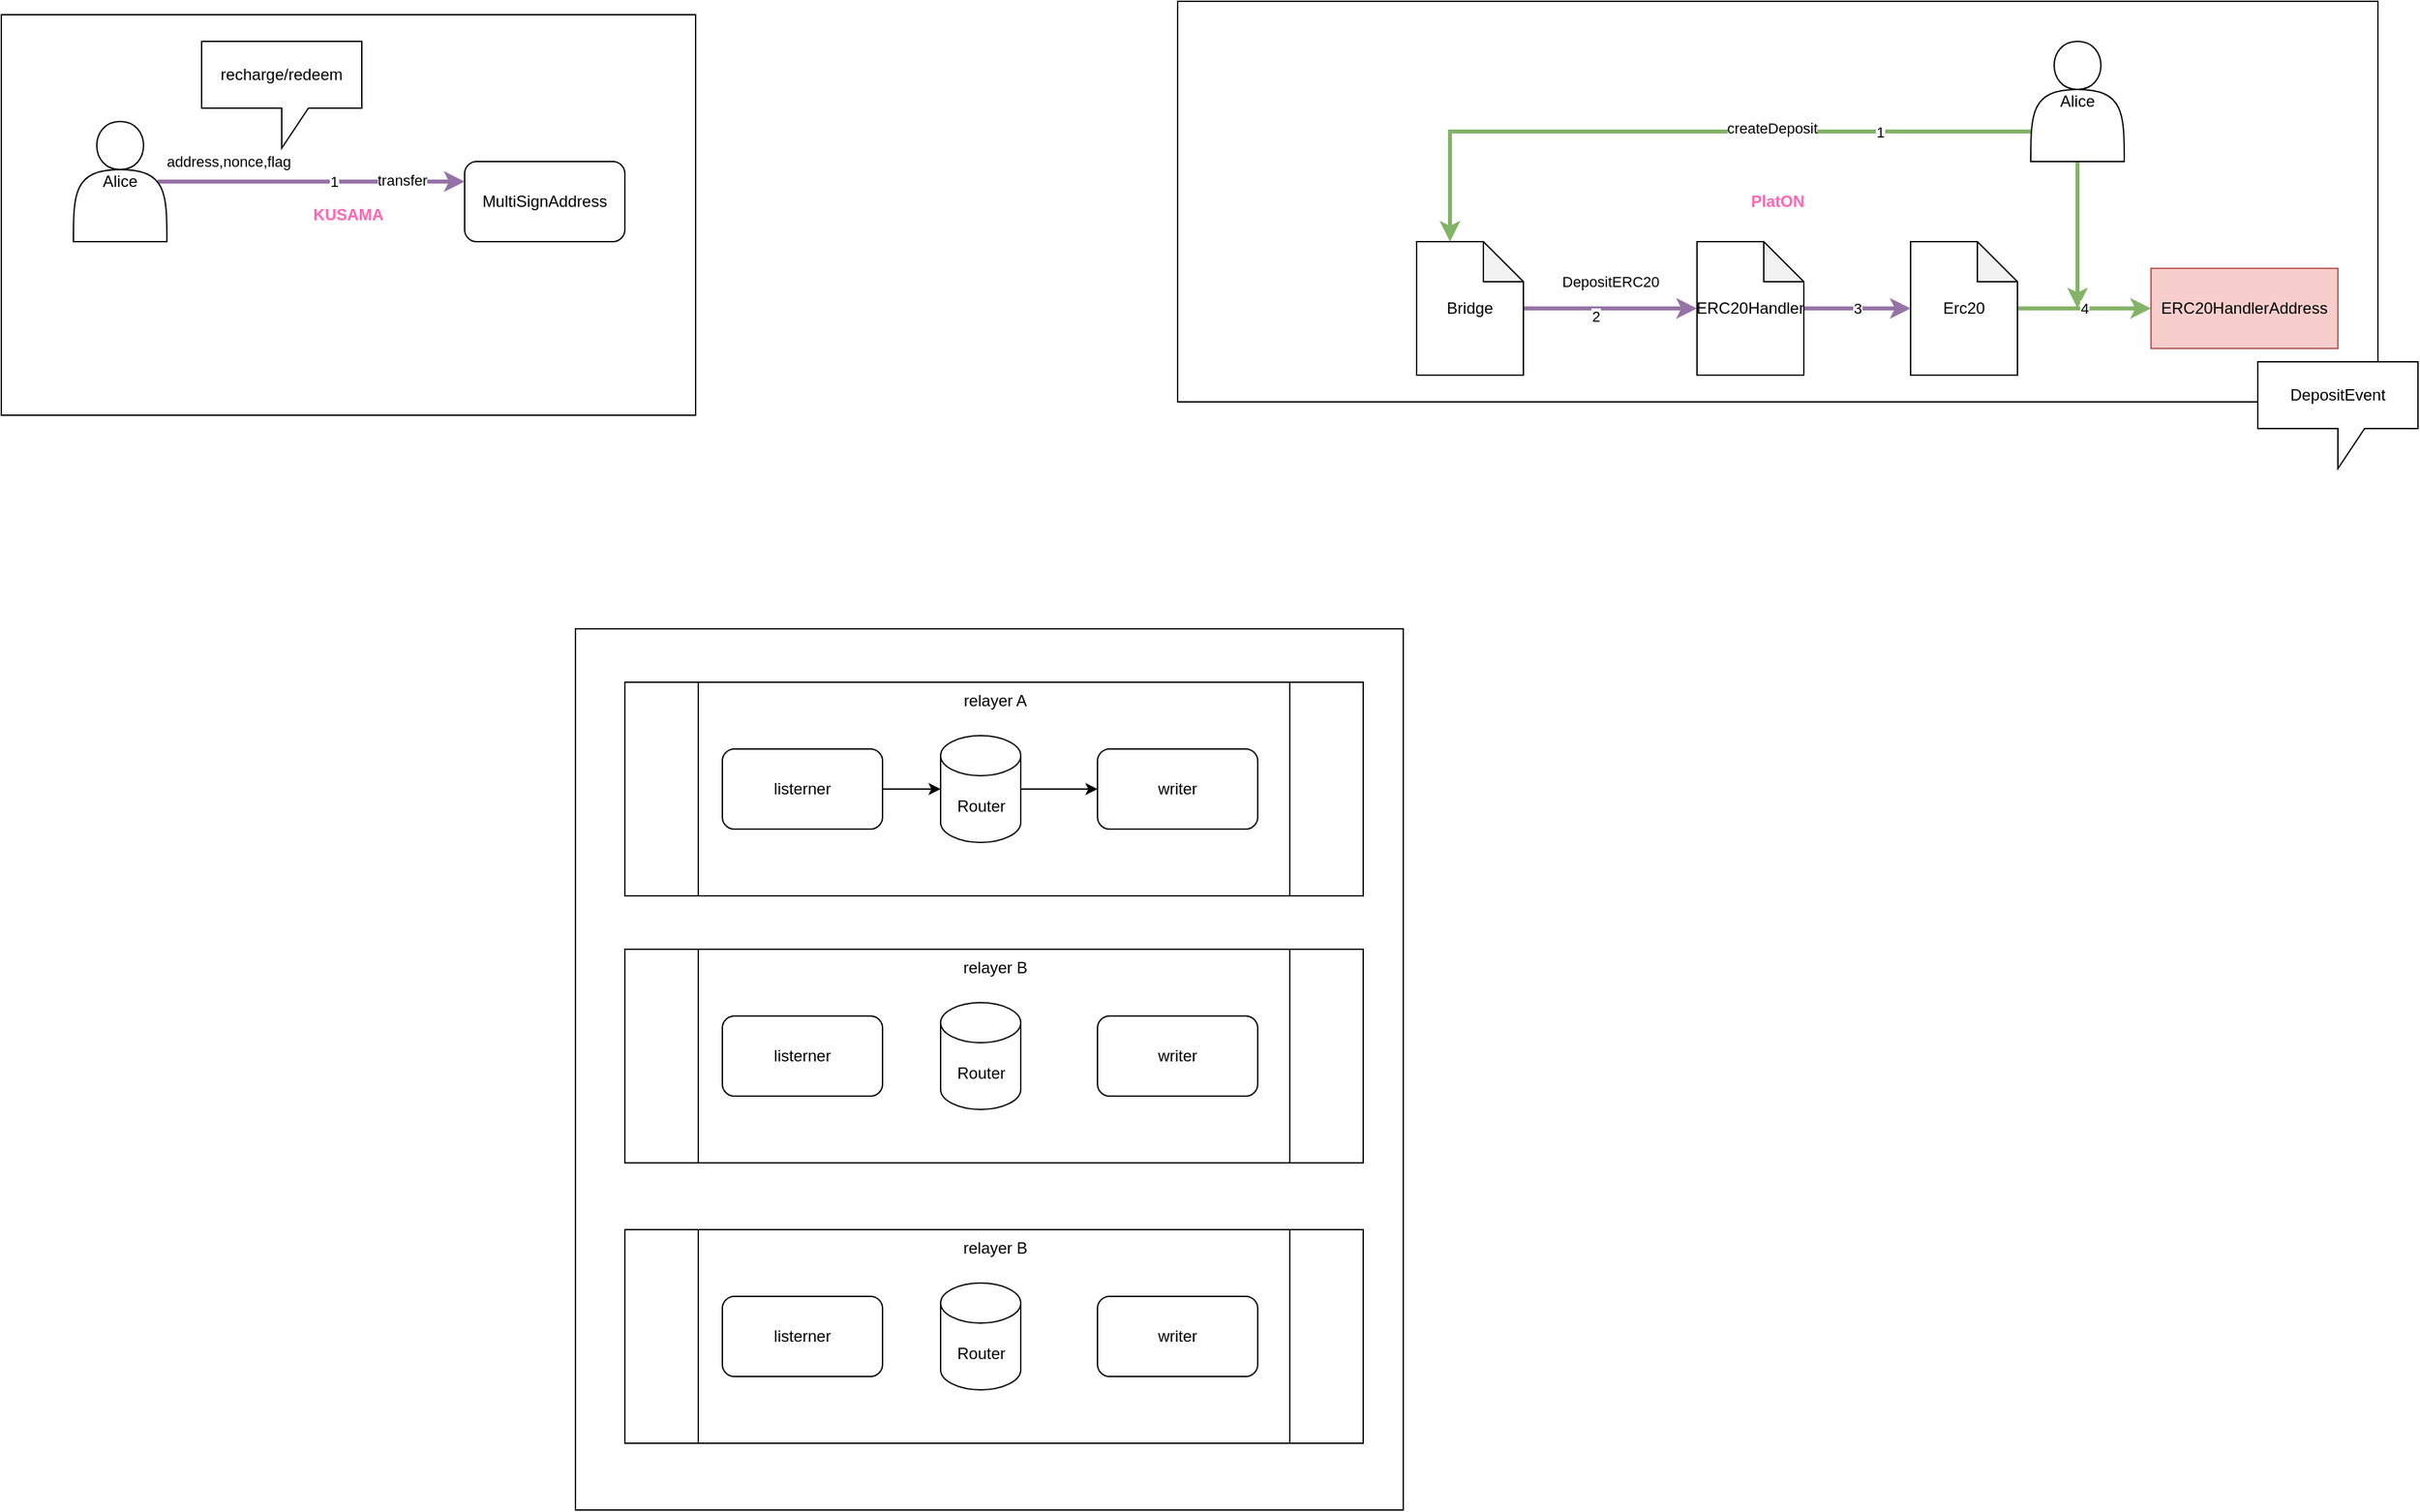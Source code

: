 <mxfile version="14.2.9" type="github">
  <diagram id="x34OSf49trFa9tegehAC" name="Page-1">
    <mxGraphModel dx="1271" dy="756" grid="1" gridSize="10" guides="1" tooltips="1" connect="1" arrows="1" fold="1" page="1" pageScale="1" pageWidth="827" pageHeight="1169" math="0" shadow="0">
      <root>
        <mxCell id="0" />
        <mxCell id="1" parent="0" />
        <mxCell id="TqZ2MGkL9OgCkGyU2h-A-1" value="" style="rounded=0;whiteSpace=wrap;html=1;" vertex="1" parent="1">
          <mxGeometry x="790" y="610" width="620" height="660" as="geometry" />
        </mxCell>
        <mxCell id="TqZ2MGkL9OgCkGyU2h-A-2" value="&lt;b&gt;&lt;font color=&quot;#ff66b3&quot;&gt;KUSAMA&lt;/font&gt;&lt;/b&gt;" style="rounded=0;whiteSpace=wrap;html=1;" vertex="1" parent="1">
          <mxGeometry x="360" y="150" width="520" height="300" as="geometry" />
        </mxCell>
        <mxCell id="TqZ2MGkL9OgCkGyU2h-A-3" value="MultiSignAddress" style="rounded=1;whiteSpace=wrap;html=1;" vertex="1" parent="1">
          <mxGeometry x="707" y="260" width="120" height="60" as="geometry" />
        </mxCell>
        <mxCell id="TqZ2MGkL9OgCkGyU2h-A-4" style="rounded=0;orthogonalLoop=1;jettySize=auto;html=1;exitX=0.9;exitY=0.5;exitDx=0;exitDy=0;exitPerimeter=0;entryX=0;entryY=0.25;entryDx=0;entryDy=0;fillColor=#e1d5e7;strokeColor=#9673a6;strokeWidth=3;" edge="1" parent="1" source="TqZ2MGkL9OgCkGyU2h-A-17" target="TqZ2MGkL9OgCkGyU2h-A-3">
          <mxGeometry relative="1" as="geometry">
            <mxPoint x="350" y="270" as="sourcePoint" />
            <mxPoint x="710" y="290" as="targetPoint" />
          </mxGeometry>
        </mxCell>
        <mxCell id="TqZ2MGkL9OgCkGyU2h-A-5" value="transfer" style="edgeLabel;html=1;align=center;verticalAlign=middle;resizable=0;points=[];" vertex="1" connectable="0" parent="TqZ2MGkL9OgCkGyU2h-A-4">
          <mxGeometry x="0.129" y="1" relative="1" as="geometry">
            <mxPoint x="53" as="offset" />
          </mxGeometry>
        </mxCell>
        <mxCell id="TqZ2MGkL9OgCkGyU2h-A-6" value="address,nonce,flag" style="edgeLabel;html=1;align=center;verticalAlign=middle;resizable=0;points=[];" vertex="1" connectable="0" parent="TqZ2MGkL9OgCkGyU2h-A-4">
          <mxGeometry x="-0.844" y="3" relative="1" as="geometry">
            <mxPoint x="35" y="-12" as="offset" />
          </mxGeometry>
        </mxCell>
        <mxCell id="TqZ2MGkL9OgCkGyU2h-A-7" value="1" style="edgeLabel;html=1;align=center;verticalAlign=middle;resizable=0;points=[];" vertex="1" connectable="0" parent="TqZ2MGkL9OgCkGyU2h-A-4">
          <mxGeometry x="0.148" relative="1" as="geometry">
            <mxPoint as="offset" />
          </mxGeometry>
        </mxCell>
        <mxCell id="TqZ2MGkL9OgCkGyU2h-A-8" value="relayer A&lt;br&gt;" style="shape=process;whiteSpace=wrap;html=1;backgroundOutline=1;align=center;verticalAlign=top;" vertex="1" parent="1">
          <mxGeometry x="827" y="650" width="553" height="160" as="geometry" />
        </mxCell>
        <mxCell id="TqZ2MGkL9OgCkGyU2h-A-9" style="edgeStyle=orthogonalEdgeStyle;rounded=0;orthogonalLoop=1;jettySize=auto;html=1;exitX=1;exitY=0.5;exitDx=0;exitDy=0;exitPerimeter=0;entryX=0;entryY=0.5;entryDx=0;entryDy=0;" edge="1" parent="1" source="TqZ2MGkL9OgCkGyU2h-A-10" target="TqZ2MGkL9OgCkGyU2h-A-16">
          <mxGeometry relative="1" as="geometry" />
        </mxCell>
        <mxCell id="TqZ2MGkL9OgCkGyU2h-A-10" value="Router" style="shape=cylinder3;whiteSpace=wrap;html=1;boundedLbl=1;backgroundOutline=1;size=15;align=center;" vertex="1" parent="1">
          <mxGeometry x="1063.5" y="690" width="60" height="80" as="geometry" />
        </mxCell>
        <mxCell id="TqZ2MGkL9OgCkGyU2h-A-11" style="edgeStyle=orthogonalEdgeStyle;rounded=0;orthogonalLoop=1;jettySize=auto;html=1;exitX=1;exitY=0.5;exitDx=0;exitDy=0;entryX=0;entryY=0.5;entryDx=0;entryDy=0;entryPerimeter=0;" edge="1" parent="1" source="TqZ2MGkL9OgCkGyU2h-A-12" target="TqZ2MGkL9OgCkGyU2h-A-10">
          <mxGeometry relative="1" as="geometry" />
        </mxCell>
        <mxCell id="TqZ2MGkL9OgCkGyU2h-A-12" value="listerner" style="rounded=1;whiteSpace=wrap;html=1;align=center;" vertex="1" parent="1">
          <mxGeometry x="900" y="700" width="120" height="60" as="geometry" />
        </mxCell>
        <mxCell id="TqZ2MGkL9OgCkGyU2h-A-16" value="writer" style="rounded=1;whiteSpace=wrap;html=1;align=center;" vertex="1" parent="1">
          <mxGeometry x="1181" y="700" width="120" height="60" as="geometry" />
        </mxCell>
        <mxCell id="TqZ2MGkL9OgCkGyU2h-A-17" value="Alice" style="shape=actor;whiteSpace=wrap;html=1;align=center;" vertex="1" parent="1">
          <mxGeometry x="414" y="230" width="70" height="90" as="geometry" />
        </mxCell>
        <mxCell id="TqZ2MGkL9OgCkGyU2h-A-18" value="&lt;b&gt;&lt;font color=&quot;#ff66b3&quot;&gt;PlatON&lt;/font&gt;&lt;/b&gt;" style="rounded=0;whiteSpace=wrap;html=1;" vertex="1" parent="1">
          <mxGeometry x="1241" y="140" width="899" height="300" as="geometry" />
        </mxCell>
        <mxCell id="TqZ2MGkL9OgCkGyU2h-A-51" style="rounded=0;orthogonalLoop=1;jettySize=auto;html=1;exitX=0;exitY=0.75;exitDx=0;exitDy=0;entryX=0;entryY=0;entryDx=25;entryDy=0;entryPerimeter=0;fillColor=#d5e8d4;strokeColor=#82b366;strokeWidth=3;edgeStyle=orthogonalEdgeStyle;" edge="1" parent="1" source="TqZ2MGkL9OgCkGyU2h-A-21" target="TqZ2MGkL9OgCkGyU2h-A-37">
          <mxGeometry relative="1" as="geometry" />
        </mxCell>
        <mxCell id="TqZ2MGkL9OgCkGyU2h-A-52" value="createDeposit" style="edgeLabel;html=1;align=center;verticalAlign=middle;resizable=0;points=[];" vertex="1" connectable="0" parent="TqZ2MGkL9OgCkGyU2h-A-51">
          <mxGeometry x="-0.25" y="-3" relative="1" as="geometry">
            <mxPoint as="offset" />
          </mxGeometry>
        </mxCell>
        <mxCell id="TqZ2MGkL9OgCkGyU2h-A-56" value="1" style="edgeLabel;html=1;align=center;verticalAlign=middle;resizable=0;points=[];" vertex="1" connectable="0" parent="TqZ2MGkL9OgCkGyU2h-A-51">
          <mxGeometry x="-0.561" relative="1" as="geometry">
            <mxPoint as="offset" />
          </mxGeometry>
        </mxCell>
        <mxCell id="TqZ2MGkL9OgCkGyU2h-A-58" style="edgeStyle=none;rounded=0;orthogonalLoop=1;jettySize=auto;html=1;exitX=0.5;exitY=1;exitDx=0;exitDy=0;strokeWidth=3;fillColor=#d5e8d4;strokeColor=#82b366;" edge="1" parent="1" source="TqZ2MGkL9OgCkGyU2h-A-21">
          <mxGeometry relative="1" as="geometry">
            <mxPoint x="1915" y="370" as="targetPoint" />
          </mxGeometry>
        </mxCell>
        <mxCell id="TqZ2MGkL9OgCkGyU2h-A-21" value="Alice" style="shape=actor;whiteSpace=wrap;html=1;align=center;" vertex="1" parent="1">
          <mxGeometry x="1880" y="170" width="70" height="90" as="geometry" />
        </mxCell>
        <mxCell id="TqZ2MGkL9OgCkGyU2h-A-22" value="relayer B" style="shape=process;whiteSpace=wrap;html=1;backgroundOutline=1;align=center;verticalAlign=top;" vertex="1" parent="1">
          <mxGeometry x="827" y="850" width="553" height="160" as="geometry" />
        </mxCell>
        <mxCell id="TqZ2MGkL9OgCkGyU2h-A-23" value="Router" style="shape=cylinder3;whiteSpace=wrap;html=1;boundedLbl=1;backgroundOutline=1;size=15;align=center;" vertex="1" parent="1">
          <mxGeometry x="1063.5" y="890" width="60" height="80" as="geometry" />
        </mxCell>
        <mxCell id="TqZ2MGkL9OgCkGyU2h-A-24" value="listerner" style="rounded=1;whiteSpace=wrap;html=1;align=center;" vertex="1" parent="1">
          <mxGeometry x="900" y="900" width="120" height="60" as="geometry" />
        </mxCell>
        <mxCell id="TqZ2MGkL9OgCkGyU2h-A-27" value="writer" style="rounded=1;whiteSpace=wrap;html=1;align=center;" vertex="1" parent="1">
          <mxGeometry x="1181" y="900" width="120" height="60" as="geometry" />
        </mxCell>
        <mxCell id="TqZ2MGkL9OgCkGyU2h-A-28" value="relayer B" style="shape=process;whiteSpace=wrap;html=1;backgroundOutline=1;align=center;verticalAlign=top;" vertex="1" parent="1">
          <mxGeometry x="827" y="1060" width="553" height="160" as="geometry" />
        </mxCell>
        <mxCell id="TqZ2MGkL9OgCkGyU2h-A-29" value="Router" style="shape=cylinder3;whiteSpace=wrap;html=1;boundedLbl=1;backgroundOutline=1;size=15;align=center;" vertex="1" parent="1">
          <mxGeometry x="1063.5" y="1100" width="60" height="80" as="geometry" />
        </mxCell>
        <mxCell id="TqZ2MGkL9OgCkGyU2h-A-30" value="listerner" style="rounded=1;whiteSpace=wrap;html=1;align=center;" vertex="1" parent="1">
          <mxGeometry x="900" y="1110" width="120" height="60" as="geometry" />
        </mxCell>
        <mxCell id="TqZ2MGkL9OgCkGyU2h-A-35" value="writer" style="rounded=1;whiteSpace=wrap;html=1;align=center;" vertex="1" parent="1">
          <mxGeometry x="1181" y="1110" width="120" height="60" as="geometry" />
        </mxCell>
        <mxCell id="TqZ2MGkL9OgCkGyU2h-A-36" value="DepositERC20" style="edgeStyle=orthogonalEdgeStyle;rounded=0;orthogonalLoop=1;jettySize=auto;html=1;fillColor=#e1d5e7;strokeColor=#9673a6;strokeWidth=3;entryX=0;entryY=0.5;entryDx=0;entryDy=0;entryPerimeter=0;" edge="1" parent="1" source="TqZ2MGkL9OgCkGyU2h-A-37" target="TqZ2MGkL9OgCkGyU2h-A-44">
          <mxGeometry y="20" relative="1" as="geometry">
            <Array as="points" />
            <mxPoint as="offset" />
            <mxPoint x="1580" y="370" as="targetPoint" />
          </mxGeometry>
        </mxCell>
        <mxCell id="TqZ2MGkL9OgCkGyU2h-A-57" value="2" style="edgeLabel;html=1;align=center;verticalAlign=middle;resizable=0;points=[];" vertex="1" connectable="0" parent="TqZ2MGkL9OgCkGyU2h-A-36">
          <mxGeometry x="-0.169" y="-6" relative="1" as="geometry">
            <mxPoint as="offset" />
          </mxGeometry>
        </mxCell>
        <mxCell id="TqZ2MGkL9OgCkGyU2h-A-37" value="Bridge" style="shape=note;whiteSpace=wrap;html=1;backgroundOutline=1;darkOpacity=0.05;align=center;" vertex="1" parent="1">
          <mxGeometry x="1420" y="320" width="80" height="100" as="geometry" />
        </mxCell>
        <mxCell id="TqZ2MGkL9OgCkGyU2h-A-43" value="3" style="edgeStyle=orthogonalEdgeStyle;rounded=0;orthogonalLoop=1;jettySize=auto;html=1;strokeWidth=3;fillColor=#e1d5e7;strokeColor=#9673a6;" edge="1" parent="1" source="TqZ2MGkL9OgCkGyU2h-A-44" target="TqZ2MGkL9OgCkGyU2h-A-45">
          <mxGeometry relative="1" as="geometry">
            <Array as="points">
              <mxPoint x="1750" y="370" />
              <mxPoint x="1750" y="370" />
            </Array>
          </mxGeometry>
        </mxCell>
        <mxCell id="TqZ2MGkL9OgCkGyU2h-A-44" value="ERC20Handler" style="shape=note;whiteSpace=wrap;html=1;backgroundOutline=1;darkOpacity=0.05;align=center;" vertex="1" parent="1">
          <mxGeometry x="1630" y="320" width="80" height="100" as="geometry" />
        </mxCell>
        <mxCell id="TqZ2MGkL9OgCkGyU2h-A-54" value="4" style="edgeStyle=orthogonalEdgeStyle;rounded=0;orthogonalLoop=1;jettySize=auto;html=1;strokeWidth=3;fillColor=#d5e8d4;strokeColor=#82b366;" edge="1" parent="1" source="TqZ2MGkL9OgCkGyU2h-A-45" target="TqZ2MGkL9OgCkGyU2h-A-53">
          <mxGeometry relative="1" as="geometry" />
        </mxCell>
        <mxCell id="TqZ2MGkL9OgCkGyU2h-A-45" value="Erc20" style="shape=note;whiteSpace=wrap;html=1;backgroundOutline=1;darkOpacity=0.05;align=center;" vertex="1" parent="1">
          <mxGeometry x="1790" y="320" width="80" height="100" as="geometry" />
        </mxCell>
        <mxCell id="TqZ2MGkL9OgCkGyU2h-A-48" value="recharge/redeem" style="shape=callout;whiteSpace=wrap;html=1;perimeter=calloutPerimeter;align=center;" vertex="1" parent="1">
          <mxGeometry x="510" y="170" width="120" height="80" as="geometry" />
        </mxCell>
        <mxCell id="TqZ2MGkL9OgCkGyU2h-A-49" value="DepositEvent" style="shape=callout;whiteSpace=wrap;html=1;perimeter=calloutPerimeter;align=center;rotation=0;" vertex="1" parent="1">
          <mxGeometry x="2050" y="410" width="120" height="80" as="geometry" />
        </mxCell>
        <mxCell id="TqZ2MGkL9OgCkGyU2h-A-53" value="ERC20HandlerAddress" style="whiteSpace=wrap;html=1;fillColor=#f8cecc;strokeColor=#b85450;" vertex="1" parent="1">
          <mxGeometry x="1970" y="340" width="140" height="60" as="geometry" />
        </mxCell>
      </root>
    </mxGraphModel>
  </diagram>
</mxfile>
